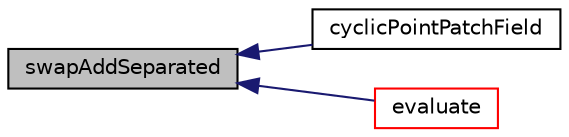 digraph "swapAddSeparated"
{
  bgcolor="transparent";
  edge [fontname="Helvetica",fontsize="10",labelfontname="Helvetica",labelfontsize="10"];
  node [fontname="Helvetica",fontsize="10",shape=record];
  rankdir="LR";
  Node1 [label="swapAddSeparated",height=0.2,width=0.4,color="black", fillcolor="grey75", style="filled", fontcolor="black"];
  Node1 -> Node2 [dir="back",color="midnightblue",fontsize="10",style="solid",fontname="Helvetica"];
  Node2 [label="cyclicPointPatchField",height=0.2,width=0.4,color="black",URL="$a00484.html#a78a26f991cb078ede3f5fd38ea4b8820",tooltip="Construct as copy setting internal field reference. "];
  Node1 -> Node3 [dir="back",color="midnightblue",fontsize="10",style="solid",fontname="Helvetica"];
  Node3 [label="evaluate",height=0.2,width=0.4,color="red",URL="$a00484.html#ae591186d8bf9e7c4db700390ac9dfff7",tooltip="Evaluate the patch field. "];
}
